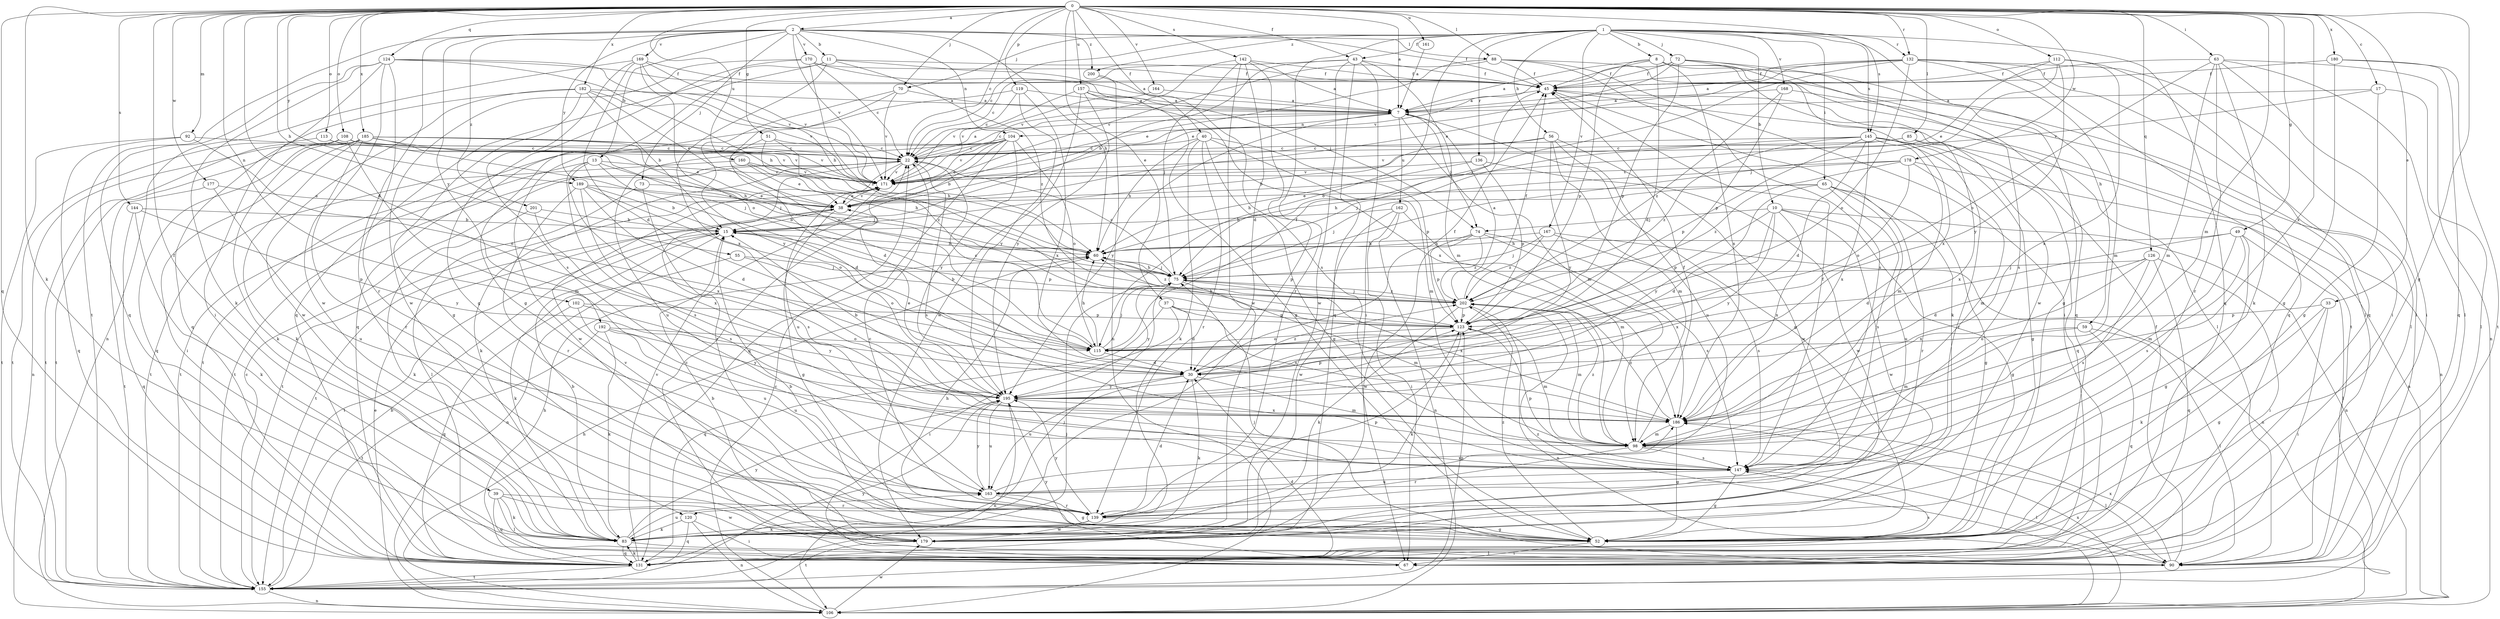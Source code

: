 strict digraph  {
0;
1;
2;
7;
8;
10;
11;
13;
15;
17;
22;
30;
33;
37;
38;
39;
40;
43;
45;
49;
51;
52;
55;
56;
59;
60;
63;
65;
67;
70;
72;
73;
74;
75;
83;
85;
88;
90;
92;
98;
102;
104;
106;
108;
112;
113;
115;
119;
120;
123;
124;
126;
131;
132;
136;
139;
142;
144;
145;
147;
155;
157;
160;
161;
162;
163;
164;
167;
168;
169;
170;
171;
177;
178;
179;
180;
182;
185;
186;
189;
192;
195;
200;
201;
202;
0 -> 2  [label=a];
0 -> 7  [label=a];
0 -> 17  [label=c];
0 -> 22  [label=c];
0 -> 30  [label=d];
0 -> 33  [label=e];
0 -> 37  [label=e];
0 -> 39  [label=f];
0 -> 40  [label=f];
0 -> 43  [label=f];
0 -> 49  [label=g];
0 -> 51  [label=g];
0 -> 52  [label=g];
0 -> 55  [label=h];
0 -> 63  [label=i];
0 -> 70  [label=j];
0 -> 83  [label=k];
0 -> 85  [label=l];
0 -> 88  [label=l];
0 -> 92  [label=m];
0 -> 98  [label=m];
0 -> 102  [label=n];
0 -> 108  [label=o];
0 -> 112  [label=o];
0 -> 113  [label=o];
0 -> 119  [label=p];
0 -> 124  [label=q];
0 -> 126  [label=q];
0 -> 131  [label=q];
0 -> 132  [label=r];
0 -> 142  [label=s];
0 -> 144  [label=s];
0 -> 145  [label=s];
0 -> 157  [label=u];
0 -> 160  [label=u];
0 -> 161  [label=u];
0 -> 164  [label=v];
0 -> 177  [label=w];
0 -> 178  [label=w];
0 -> 180  [label=x];
0 -> 182  [label=x];
0 -> 185  [label=x];
0 -> 186  [label=x];
0 -> 189  [label=y];
1 -> 8  [label=b];
1 -> 10  [label=b];
1 -> 22  [label=c];
1 -> 43  [label=f];
1 -> 56  [label=h];
1 -> 59  [label=h];
1 -> 65  [label=i];
1 -> 70  [label=j];
1 -> 72  [label=j];
1 -> 115  [label=o];
1 -> 120  [label=p];
1 -> 131  [label=q];
1 -> 132  [label=r];
1 -> 136  [label=r];
1 -> 145  [label=s];
1 -> 167  [label=v];
1 -> 168  [label=v];
1 -> 200  [label=z];
2 -> 11  [label=b];
2 -> 13  [label=b];
2 -> 45  [label=f];
2 -> 60  [label=h];
2 -> 73  [label=j];
2 -> 88  [label=l];
2 -> 104  [label=n];
2 -> 120  [label=p];
2 -> 155  [label=t];
2 -> 169  [label=v];
2 -> 170  [label=v];
2 -> 171  [label=v];
2 -> 189  [label=y];
2 -> 192  [label=y];
2 -> 200  [label=z];
2 -> 201  [label=z];
7 -> 22  [label=c];
7 -> 52  [label=g];
7 -> 74  [label=j];
7 -> 98  [label=m];
7 -> 104  [label=n];
7 -> 162  [label=u];
7 -> 195  [label=y];
8 -> 7  [label=a];
8 -> 30  [label=d];
8 -> 45  [label=f];
8 -> 90  [label=l];
8 -> 123  [label=p];
8 -> 131  [label=q];
8 -> 179  [label=w];
8 -> 186  [label=x];
10 -> 30  [label=d];
10 -> 52  [label=g];
10 -> 74  [label=j];
10 -> 106  [label=n];
10 -> 123  [label=p];
10 -> 179  [label=w];
10 -> 186  [label=x];
10 -> 195  [label=y];
11 -> 45  [label=f];
11 -> 52  [label=g];
11 -> 74  [label=j];
11 -> 131  [label=q];
11 -> 186  [label=x];
11 -> 202  [label=z];
13 -> 30  [label=d];
13 -> 75  [label=j];
13 -> 147  [label=s];
13 -> 155  [label=t];
13 -> 171  [label=v];
13 -> 186  [label=x];
15 -> 60  [label=h];
15 -> 106  [label=n];
15 -> 123  [label=p];
15 -> 155  [label=t];
17 -> 7  [label=a];
17 -> 52  [label=g];
17 -> 90  [label=l];
17 -> 171  [label=v];
22 -> 7  [label=a];
22 -> 83  [label=k];
22 -> 139  [label=r];
22 -> 147  [label=s];
22 -> 155  [label=t];
22 -> 163  [label=u];
22 -> 171  [label=v];
30 -> 45  [label=f];
30 -> 83  [label=k];
30 -> 98  [label=m];
30 -> 163  [label=u];
30 -> 195  [label=y];
30 -> 202  [label=z];
33 -> 52  [label=g];
33 -> 67  [label=i];
33 -> 83  [label=k];
33 -> 123  [label=p];
37 -> 30  [label=d];
37 -> 67  [label=i];
37 -> 123  [label=p];
37 -> 131  [label=q];
37 -> 186  [label=x];
38 -> 15  [label=b];
38 -> 52  [label=g];
38 -> 155  [label=t];
38 -> 171  [label=v];
39 -> 83  [label=k];
39 -> 90  [label=l];
39 -> 131  [label=q];
39 -> 139  [label=r];
39 -> 179  [label=w];
40 -> 22  [label=c];
40 -> 52  [label=g];
40 -> 60  [label=h];
40 -> 83  [label=k];
40 -> 98  [label=m];
40 -> 123  [label=p];
40 -> 139  [label=r];
43 -> 15  [label=b];
43 -> 22  [label=c];
43 -> 45  [label=f];
43 -> 67  [label=i];
43 -> 98  [label=m];
43 -> 131  [label=q];
43 -> 179  [label=w];
45 -> 7  [label=a];
45 -> 83  [label=k];
45 -> 90  [label=l];
49 -> 30  [label=d];
49 -> 52  [label=g];
49 -> 60  [label=h];
49 -> 90  [label=l];
49 -> 98  [label=m];
49 -> 147  [label=s];
51 -> 22  [label=c];
51 -> 30  [label=d];
51 -> 60  [label=h];
51 -> 202  [label=z];
52 -> 15  [label=b];
52 -> 60  [label=h];
52 -> 67  [label=i];
52 -> 202  [label=z];
55 -> 75  [label=j];
55 -> 83  [label=k];
55 -> 115  [label=o];
56 -> 15  [label=b];
56 -> 22  [label=c];
56 -> 98  [label=m];
56 -> 163  [label=u];
56 -> 179  [label=w];
56 -> 195  [label=y];
59 -> 90  [label=l];
59 -> 98  [label=m];
59 -> 115  [label=o];
59 -> 131  [label=q];
60 -> 75  [label=j];
60 -> 202  [label=z];
63 -> 45  [label=f];
63 -> 67  [label=i];
63 -> 83  [label=k];
63 -> 90  [label=l];
63 -> 98  [label=m];
63 -> 106  [label=n];
63 -> 115  [label=o];
63 -> 139  [label=r];
65 -> 38  [label=e];
65 -> 52  [label=g];
65 -> 75  [label=j];
65 -> 139  [label=r];
65 -> 147  [label=s];
65 -> 163  [label=u];
65 -> 195  [label=y];
67 -> 22  [label=c];
67 -> 195  [label=y];
70 -> 7  [label=a];
70 -> 115  [label=o];
70 -> 171  [label=v];
70 -> 195  [label=y];
72 -> 38  [label=e];
72 -> 45  [label=f];
72 -> 52  [label=g];
72 -> 123  [label=p];
72 -> 147  [label=s];
72 -> 171  [label=v];
72 -> 186  [label=x];
73 -> 38  [label=e];
73 -> 90  [label=l];
73 -> 147  [label=s];
74 -> 60  [label=h];
74 -> 123  [label=p];
74 -> 147  [label=s];
74 -> 179  [label=w];
74 -> 186  [label=x];
74 -> 202  [label=z];
75 -> 22  [label=c];
75 -> 60  [label=h];
75 -> 98  [label=m];
75 -> 186  [label=x];
75 -> 195  [label=y];
75 -> 202  [label=z];
83 -> 15  [label=b];
83 -> 90  [label=l];
83 -> 131  [label=q];
83 -> 163  [label=u];
83 -> 195  [label=y];
85 -> 22  [label=c];
85 -> 106  [label=n];
85 -> 171  [label=v];
85 -> 186  [label=x];
88 -> 38  [label=e];
88 -> 45  [label=f];
88 -> 67  [label=i];
88 -> 147  [label=s];
88 -> 155  [label=t];
88 -> 171  [label=v];
90 -> 15  [label=b];
90 -> 45  [label=f];
90 -> 75  [label=j];
90 -> 186  [label=x];
90 -> 202  [label=z];
92 -> 22  [label=c];
92 -> 115  [label=o];
92 -> 131  [label=q];
92 -> 155  [label=t];
98 -> 45  [label=f];
98 -> 90  [label=l];
98 -> 139  [label=r];
98 -> 147  [label=s];
98 -> 202  [label=z];
102 -> 123  [label=p];
102 -> 131  [label=q];
102 -> 163  [label=u];
102 -> 195  [label=y];
104 -> 15  [label=b];
104 -> 22  [label=c];
104 -> 38  [label=e];
104 -> 115  [label=o];
104 -> 131  [label=q];
104 -> 155  [label=t];
104 -> 163  [label=u];
104 -> 171  [label=v];
104 -> 179  [label=w];
104 -> 195  [label=y];
106 -> 22  [label=c];
106 -> 38  [label=e];
106 -> 60  [label=h];
106 -> 179  [label=w];
106 -> 186  [label=x];
108 -> 22  [label=c];
108 -> 75  [label=j];
108 -> 83  [label=k];
108 -> 98  [label=m];
108 -> 155  [label=t];
108 -> 171  [label=v];
112 -> 38  [label=e];
112 -> 45  [label=f];
112 -> 75  [label=j];
112 -> 131  [label=q];
112 -> 186  [label=x];
112 -> 195  [label=y];
113 -> 22  [label=c];
113 -> 155  [label=t];
113 -> 171  [label=v];
115 -> 22  [label=c];
115 -> 30  [label=d];
115 -> 45  [label=f];
115 -> 60  [label=h];
115 -> 75  [label=j];
119 -> 7  [label=a];
119 -> 22  [label=c];
119 -> 131  [label=q];
119 -> 186  [label=x];
119 -> 195  [label=y];
120 -> 67  [label=i];
120 -> 83  [label=k];
120 -> 106  [label=n];
120 -> 131  [label=q];
123 -> 15  [label=b];
123 -> 60  [label=h];
123 -> 83  [label=k];
123 -> 98  [label=m];
123 -> 115  [label=o];
124 -> 45  [label=f];
124 -> 60  [label=h];
124 -> 67  [label=i];
124 -> 83  [label=k];
124 -> 131  [label=q];
124 -> 139  [label=r];
124 -> 171  [label=v];
124 -> 179  [label=w];
126 -> 30  [label=d];
126 -> 67  [label=i];
126 -> 75  [label=j];
126 -> 131  [label=q];
126 -> 147  [label=s];
126 -> 186  [label=x];
131 -> 60  [label=h];
131 -> 75  [label=j];
131 -> 83  [label=k];
131 -> 147  [label=s];
131 -> 155  [label=t];
131 -> 171  [label=v];
132 -> 7  [label=a];
132 -> 38  [label=e];
132 -> 45  [label=f];
132 -> 67  [label=i];
132 -> 75  [label=j];
132 -> 90  [label=l];
132 -> 98  [label=m];
132 -> 115  [label=o];
132 -> 131  [label=q];
136 -> 60  [label=h];
136 -> 123  [label=p];
136 -> 171  [label=v];
136 -> 179  [label=w];
139 -> 22  [label=c];
139 -> 30  [label=d];
139 -> 52  [label=g];
139 -> 83  [label=k];
139 -> 123  [label=p];
139 -> 179  [label=w];
139 -> 195  [label=y];
142 -> 7  [label=a];
142 -> 30  [label=d];
142 -> 45  [label=f];
142 -> 75  [label=j];
142 -> 139  [label=r];
142 -> 171  [label=v];
142 -> 179  [label=w];
144 -> 15  [label=b];
144 -> 83  [label=k];
144 -> 131  [label=q];
144 -> 195  [label=y];
145 -> 22  [label=c];
145 -> 30  [label=d];
145 -> 52  [label=g];
145 -> 75  [label=j];
145 -> 98  [label=m];
145 -> 123  [label=p];
145 -> 131  [label=q];
145 -> 139  [label=r];
145 -> 186  [label=x];
145 -> 202  [label=z];
147 -> 45  [label=f];
147 -> 52  [label=g];
147 -> 90  [label=l];
147 -> 123  [label=p];
147 -> 163  [label=u];
155 -> 15  [label=b];
155 -> 22  [label=c];
155 -> 30  [label=d];
155 -> 75  [label=j];
155 -> 106  [label=n];
155 -> 123  [label=p];
155 -> 195  [label=y];
157 -> 7  [label=a];
157 -> 52  [label=g];
157 -> 171  [label=v];
157 -> 179  [label=w];
157 -> 186  [label=x];
157 -> 195  [label=y];
160 -> 38  [label=e];
160 -> 60  [label=h];
160 -> 155  [label=t];
160 -> 171  [label=v];
161 -> 7  [label=a];
162 -> 15  [label=b];
162 -> 67  [label=i];
162 -> 98  [label=m];
162 -> 106  [label=n];
162 -> 179  [label=w];
163 -> 52  [label=g];
163 -> 139  [label=r];
163 -> 186  [label=x];
163 -> 195  [label=y];
164 -> 7  [label=a];
164 -> 171  [label=v];
167 -> 60  [label=h];
167 -> 75  [label=j];
167 -> 106  [label=n];
167 -> 147  [label=s];
167 -> 202  [label=z];
168 -> 7  [label=a];
168 -> 90  [label=l];
168 -> 123  [label=p];
168 -> 202  [label=z];
169 -> 30  [label=d];
169 -> 45  [label=f];
169 -> 60  [label=h];
169 -> 106  [label=n];
169 -> 115  [label=o];
169 -> 147  [label=s];
169 -> 171  [label=v];
170 -> 7  [label=a];
170 -> 22  [label=c];
170 -> 45  [label=f];
170 -> 52  [label=g];
170 -> 179  [label=w];
170 -> 202  [label=z];
171 -> 38  [label=e];
171 -> 155  [label=t];
177 -> 38  [label=e];
177 -> 155  [label=t];
177 -> 163  [label=u];
178 -> 60  [label=h];
178 -> 98  [label=m];
178 -> 106  [label=n];
178 -> 115  [label=o];
178 -> 171  [label=v];
178 -> 202  [label=z];
179 -> 155  [label=t];
179 -> 171  [label=v];
180 -> 45  [label=f];
180 -> 52  [label=g];
180 -> 131  [label=q];
180 -> 155  [label=t];
182 -> 7  [label=a];
182 -> 15  [label=b];
182 -> 38  [label=e];
182 -> 52  [label=g];
182 -> 131  [label=q];
182 -> 171  [label=v];
182 -> 179  [label=w];
185 -> 22  [label=c];
185 -> 38  [label=e];
185 -> 60  [label=h];
185 -> 67  [label=i];
185 -> 75  [label=j];
185 -> 83  [label=k];
185 -> 106  [label=n];
185 -> 131  [label=q];
185 -> 139  [label=r];
185 -> 155  [label=t];
185 -> 171  [label=v];
186 -> 52  [label=g];
186 -> 98  [label=m];
186 -> 202  [label=z];
189 -> 15  [label=b];
189 -> 30  [label=d];
189 -> 38  [label=e];
189 -> 115  [label=o];
189 -> 139  [label=r];
189 -> 186  [label=x];
192 -> 83  [label=k];
192 -> 115  [label=o];
192 -> 155  [label=t];
192 -> 163  [label=u];
192 -> 195  [label=y];
195 -> 15  [label=b];
195 -> 38  [label=e];
195 -> 106  [label=n];
195 -> 123  [label=p];
195 -> 163  [label=u];
195 -> 186  [label=x];
200 -> 106  [label=n];
200 -> 147  [label=s];
201 -> 15  [label=b];
201 -> 83  [label=k];
201 -> 147  [label=s];
202 -> 7  [label=a];
202 -> 45  [label=f];
202 -> 75  [label=j];
202 -> 83  [label=k];
202 -> 98  [label=m];
202 -> 106  [label=n];
202 -> 123  [label=p];
}

